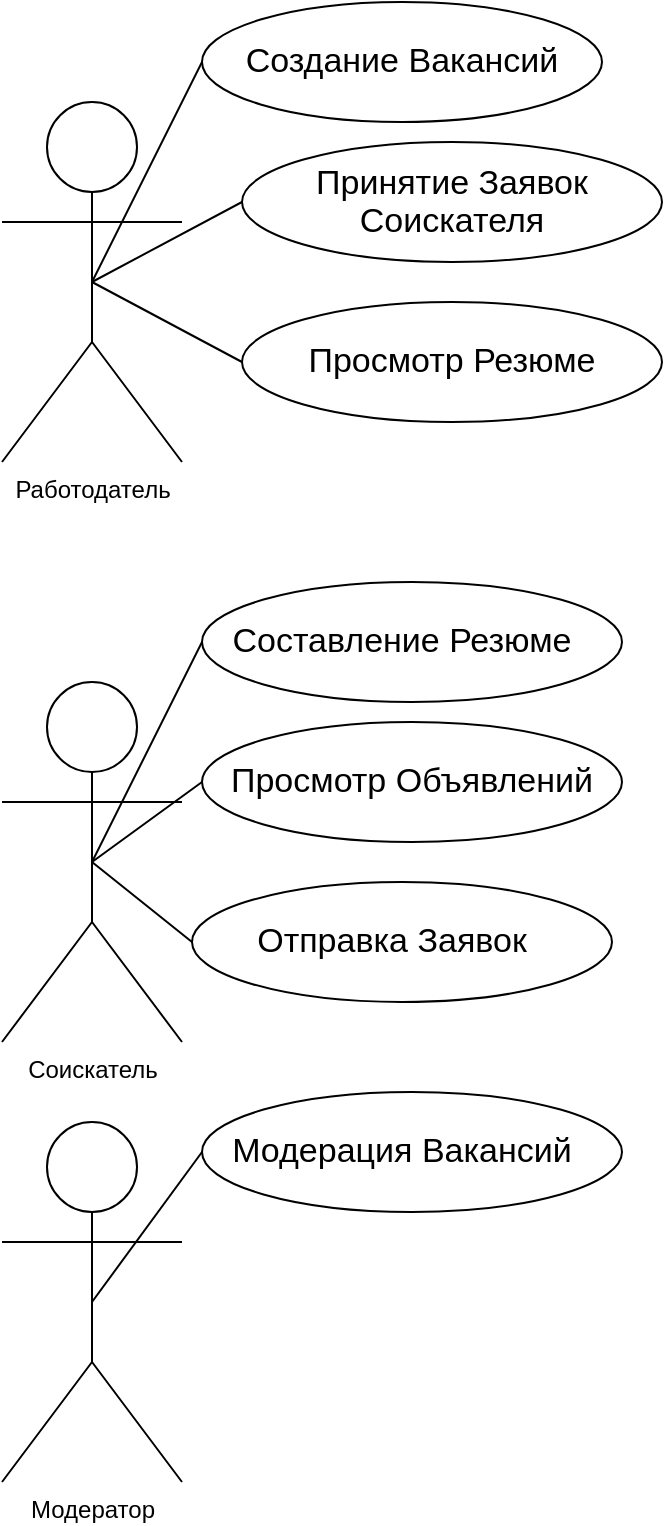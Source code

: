 <mxfile version="14.1.1" type="github">
  <diagram id="fjzsLq3IniIXp9aOtvTI" name="Page-1">
    <mxGraphModel dx="1382" dy="764" grid="1" gridSize="10" guides="1" tooltips="1" connect="1" arrows="1" fold="1" page="1" pageScale="1" pageWidth="827" pageHeight="1169" math="0" shadow="0">
      <root>
        <mxCell id="0" />
        <mxCell id="1" parent="0" />
        <mxCell id="DT9ul_qBTx6qvtO5IMJX-2" value="Работодатель" style="shape=umlActor;verticalLabelPosition=bottom;verticalAlign=top;html=1;outlineConnect=0;" vertex="1" parent="1">
          <mxGeometry x="50" y="90" width="90" height="180" as="geometry" />
        </mxCell>
        <mxCell id="DT9ul_qBTx6qvtO5IMJX-3" value="" style="ellipse;whiteSpace=wrap;html=1;" vertex="1" parent="1">
          <mxGeometry x="150" y="40" width="200" height="60" as="geometry" />
        </mxCell>
        <mxCell id="DT9ul_qBTx6qvtO5IMJX-4" value="&lt;p style=&quot;line-height: 110% ; font-size: 17px&quot;&gt;Создание Вакансий&lt;/p&gt;" style="text;html=1;strokeColor=none;fillColor=none;align=center;verticalAlign=middle;whiteSpace=wrap;rounded=0;" vertex="1" parent="1">
          <mxGeometry x="165" y="60" width="170" height="20" as="geometry" />
        </mxCell>
        <mxCell id="DT9ul_qBTx6qvtO5IMJX-5" value="" style="endArrow=none;html=1;exitX=0.5;exitY=0.5;exitDx=0;exitDy=0;exitPerimeter=0;entryX=0;entryY=0.5;entryDx=0;entryDy=0;" edge="1" parent="1" source="DT9ul_qBTx6qvtO5IMJX-2" target="DT9ul_qBTx6qvtO5IMJX-3">
          <mxGeometry width="50" height="50" relative="1" as="geometry">
            <mxPoint x="120" y="120" as="sourcePoint" />
            <mxPoint x="170" y="70" as="targetPoint" />
          </mxGeometry>
        </mxCell>
        <mxCell id="DT9ul_qBTx6qvtO5IMJX-7" value="" style="ellipse;whiteSpace=wrap;html=1;" vertex="1" parent="1">
          <mxGeometry x="170" y="110" width="210" height="60" as="geometry" />
        </mxCell>
        <mxCell id="DT9ul_qBTx6qvtO5IMJX-8" value="&lt;p style=&quot;line-height: 110% ; font-size: 17px&quot;&gt;Принятие Заявок Соискателя&lt;/p&gt;" style="text;html=1;strokeColor=none;fillColor=none;align=center;verticalAlign=middle;whiteSpace=wrap;rounded=0;" vertex="1" parent="1">
          <mxGeometry x="190" y="130" width="170" height="20" as="geometry" />
        </mxCell>
        <mxCell id="DT9ul_qBTx6qvtO5IMJX-9" value="" style="endArrow=none;html=1;entryX=0;entryY=0.5;entryDx=0;entryDy=0;exitX=0.5;exitY=0.5;exitDx=0;exitDy=0;exitPerimeter=0;" edge="1" parent="1" source="DT9ul_qBTx6qvtO5IMJX-2" target="DT9ul_qBTx6qvtO5IMJX-7">
          <mxGeometry width="50" height="50" relative="1" as="geometry">
            <mxPoint x="380" y="360" as="sourcePoint" />
            <mxPoint x="430" y="310" as="targetPoint" />
          </mxGeometry>
        </mxCell>
        <mxCell id="DT9ul_qBTx6qvtO5IMJX-10" value="" style="ellipse;whiteSpace=wrap;html=1;" vertex="1" parent="1">
          <mxGeometry x="170" y="190" width="210" height="60" as="geometry" />
        </mxCell>
        <mxCell id="DT9ul_qBTx6qvtO5IMJX-11" value="&lt;p style=&quot;line-height: 110% ; font-size: 17px&quot;&gt;Просмотр Резюме&lt;/p&gt;" style="text;html=1;strokeColor=none;fillColor=none;align=center;verticalAlign=middle;whiteSpace=wrap;rounded=0;" vertex="1" parent="1">
          <mxGeometry x="190" y="210" width="170" height="20" as="geometry" />
        </mxCell>
        <mxCell id="DT9ul_qBTx6qvtO5IMJX-12" value="" style="endArrow=none;html=1;entryX=0;entryY=0.5;entryDx=0;entryDy=0;exitX=0.5;exitY=0.5;exitDx=0;exitDy=0;exitPerimeter=0;" edge="1" parent="1" source="DT9ul_qBTx6qvtO5IMJX-2" target="DT9ul_qBTx6qvtO5IMJX-10">
          <mxGeometry width="50" height="50" relative="1" as="geometry">
            <mxPoint x="380" y="350" as="sourcePoint" />
            <mxPoint x="430" y="300" as="targetPoint" />
          </mxGeometry>
        </mxCell>
        <mxCell id="DT9ul_qBTx6qvtO5IMJX-13" style="edgeStyle=orthogonalEdgeStyle;rounded=0;orthogonalLoop=1;jettySize=auto;html=1;exitX=0.5;exitY=1;exitDx=0;exitDy=0;" edge="1" parent="1" source="DT9ul_qBTx6qvtO5IMJX-3" target="DT9ul_qBTx6qvtO5IMJX-3">
          <mxGeometry relative="1" as="geometry" />
        </mxCell>
        <mxCell id="DT9ul_qBTx6qvtO5IMJX-14" value="" style="ellipse;whiteSpace=wrap;html=1;" vertex="1" parent="1">
          <mxGeometry x="150" y="330" width="210" height="60" as="geometry" />
        </mxCell>
        <mxCell id="DT9ul_qBTx6qvtO5IMJX-15" value="&lt;p style=&quot;line-height: 110% ; font-size: 17px&quot;&gt;Составление Резюме&lt;/p&gt;" style="text;html=1;strokeColor=none;fillColor=none;align=center;verticalAlign=middle;whiteSpace=wrap;rounded=0;" vertex="1" parent="1">
          <mxGeometry x="160" y="350" width="180" height="20" as="geometry" />
        </mxCell>
        <mxCell id="DT9ul_qBTx6qvtO5IMJX-16" value="Соискатель" style="shape=umlActor;verticalLabelPosition=bottom;verticalAlign=top;html=1;outlineConnect=0;" vertex="1" parent="1">
          <mxGeometry x="50" y="380" width="90" height="180" as="geometry" />
        </mxCell>
        <mxCell id="DT9ul_qBTx6qvtO5IMJX-17" value="" style="endArrow=none;html=1;exitX=0.5;exitY=0.5;exitDx=0;exitDy=0;exitPerimeter=0;" edge="1" source="DT9ul_qBTx6qvtO5IMJX-16" parent="1">
          <mxGeometry width="50" height="50" relative="1" as="geometry">
            <mxPoint x="120" y="410" as="sourcePoint" />
            <mxPoint x="150" y="360" as="targetPoint" />
          </mxGeometry>
        </mxCell>
        <mxCell id="DT9ul_qBTx6qvtO5IMJX-18" value="" style="ellipse;whiteSpace=wrap;html=1;" vertex="1" parent="1">
          <mxGeometry x="150" y="400" width="210" height="60" as="geometry" />
        </mxCell>
        <mxCell id="DT9ul_qBTx6qvtO5IMJX-19" value="&lt;p style=&quot;line-height: 110% ; font-size: 17px&quot;&gt;Просмотр Объявлений&lt;/p&gt;" style="text;html=1;strokeColor=none;fillColor=none;align=center;verticalAlign=middle;whiteSpace=wrap;rounded=0;" vertex="1" parent="1">
          <mxGeometry x="150" y="420" width="210" height="20" as="geometry" />
        </mxCell>
        <mxCell id="DT9ul_qBTx6qvtO5IMJX-20" value="" style="endArrow=none;html=1;exitX=0.5;exitY=0.5;exitDx=0;exitDy=0;exitPerimeter=0;entryX=0;entryY=0.5;entryDx=0;entryDy=0;" edge="1" parent="1" source="DT9ul_qBTx6qvtO5IMJX-16" target="DT9ul_qBTx6qvtO5IMJX-19">
          <mxGeometry width="50" height="50" relative="1" as="geometry">
            <mxPoint x="380" y="480" as="sourcePoint" />
            <mxPoint x="430" y="430" as="targetPoint" />
          </mxGeometry>
        </mxCell>
        <mxCell id="DT9ul_qBTx6qvtO5IMJX-21" value="" style="ellipse;whiteSpace=wrap;html=1;" vertex="1" parent="1">
          <mxGeometry x="145" y="480" width="210" height="60" as="geometry" />
        </mxCell>
        <mxCell id="DT9ul_qBTx6qvtO5IMJX-22" value="&lt;p style=&quot;line-height: 110% ; font-size: 17px&quot;&gt;Отправка Заявок&lt;/p&gt;" style="text;html=1;strokeColor=none;fillColor=none;align=center;verticalAlign=middle;whiteSpace=wrap;rounded=0;" vertex="1" parent="1">
          <mxGeometry x="155" y="500" width="180" height="20" as="geometry" />
        </mxCell>
        <mxCell id="DT9ul_qBTx6qvtO5IMJX-23" value="" style="endArrow=none;html=1;exitX=0.5;exitY=0.5;exitDx=0;exitDy=0;exitPerimeter=0;entryX=0;entryY=0.5;entryDx=0;entryDy=0;" edge="1" parent="1" source="DT9ul_qBTx6qvtO5IMJX-16" target="DT9ul_qBTx6qvtO5IMJX-21">
          <mxGeometry width="50" height="50" relative="1" as="geometry">
            <mxPoint x="380" y="470" as="sourcePoint" />
            <mxPoint x="430" y="420" as="targetPoint" />
          </mxGeometry>
        </mxCell>
        <mxCell id="DT9ul_qBTx6qvtO5IMJX-24" value="Модератор" style="shape=umlActor;verticalLabelPosition=bottom;verticalAlign=top;html=1;outlineConnect=0;" vertex="1" parent="1">
          <mxGeometry x="50" y="600" width="90" height="180" as="geometry" />
        </mxCell>
        <mxCell id="DT9ul_qBTx6qvtO5IMJX-25" value="" style="ellipse;whiteSpace=wrap;html=1;" vertex="1" parent="1">
          <mxGeometry x="150" y="585" width="210" height="60" as="geometry" />
        </mxCell>
        <mxCell id="DT9ul_qBTx6qvtO5IMJX-26" value="&lt;p style=&quot;line-height: 110% ; font-size: 17px&quot;&gt;Модерация Вакансий&lt;/p&gt;" style="text;html=1;strokeColor=none;fillColor=none;align=center;verticalAlign=middle;whiteSpace=wrap;rounded=0;" vertex="1" parent="1">
          <mxGeometry x="160" y="605" width="180" height="20" as="geometry" />
        </mxCell>
        <mxCell id="DT9ul_qBTx6qvtO5IMJX-27" value="" style="endArrow=none;html=1;exitX=0.5;exitY=0.5;exitDx=0;exitDy=0;exitPerimeter=0;entryX=0;entryY=0.5;entryDx=0;entryDy=0;" edge="1" parent="1" source="DT9ul_qBTx6qvtO5IMJX-24" target="DT9ul_qBTx6qvtO5IMJX-25">
          <mxGeometry width="50" height="50" relative="1" as="geometry">
            <mxPoint x="380" y="650" as="sourcePoint" />
            <mxPoint x="430" y="600" as="targetPoint" />
          </mxGeometry>
        </mxCell>
      </root>
    </mxGraphModel>
  </diagram>
</mxfile>
